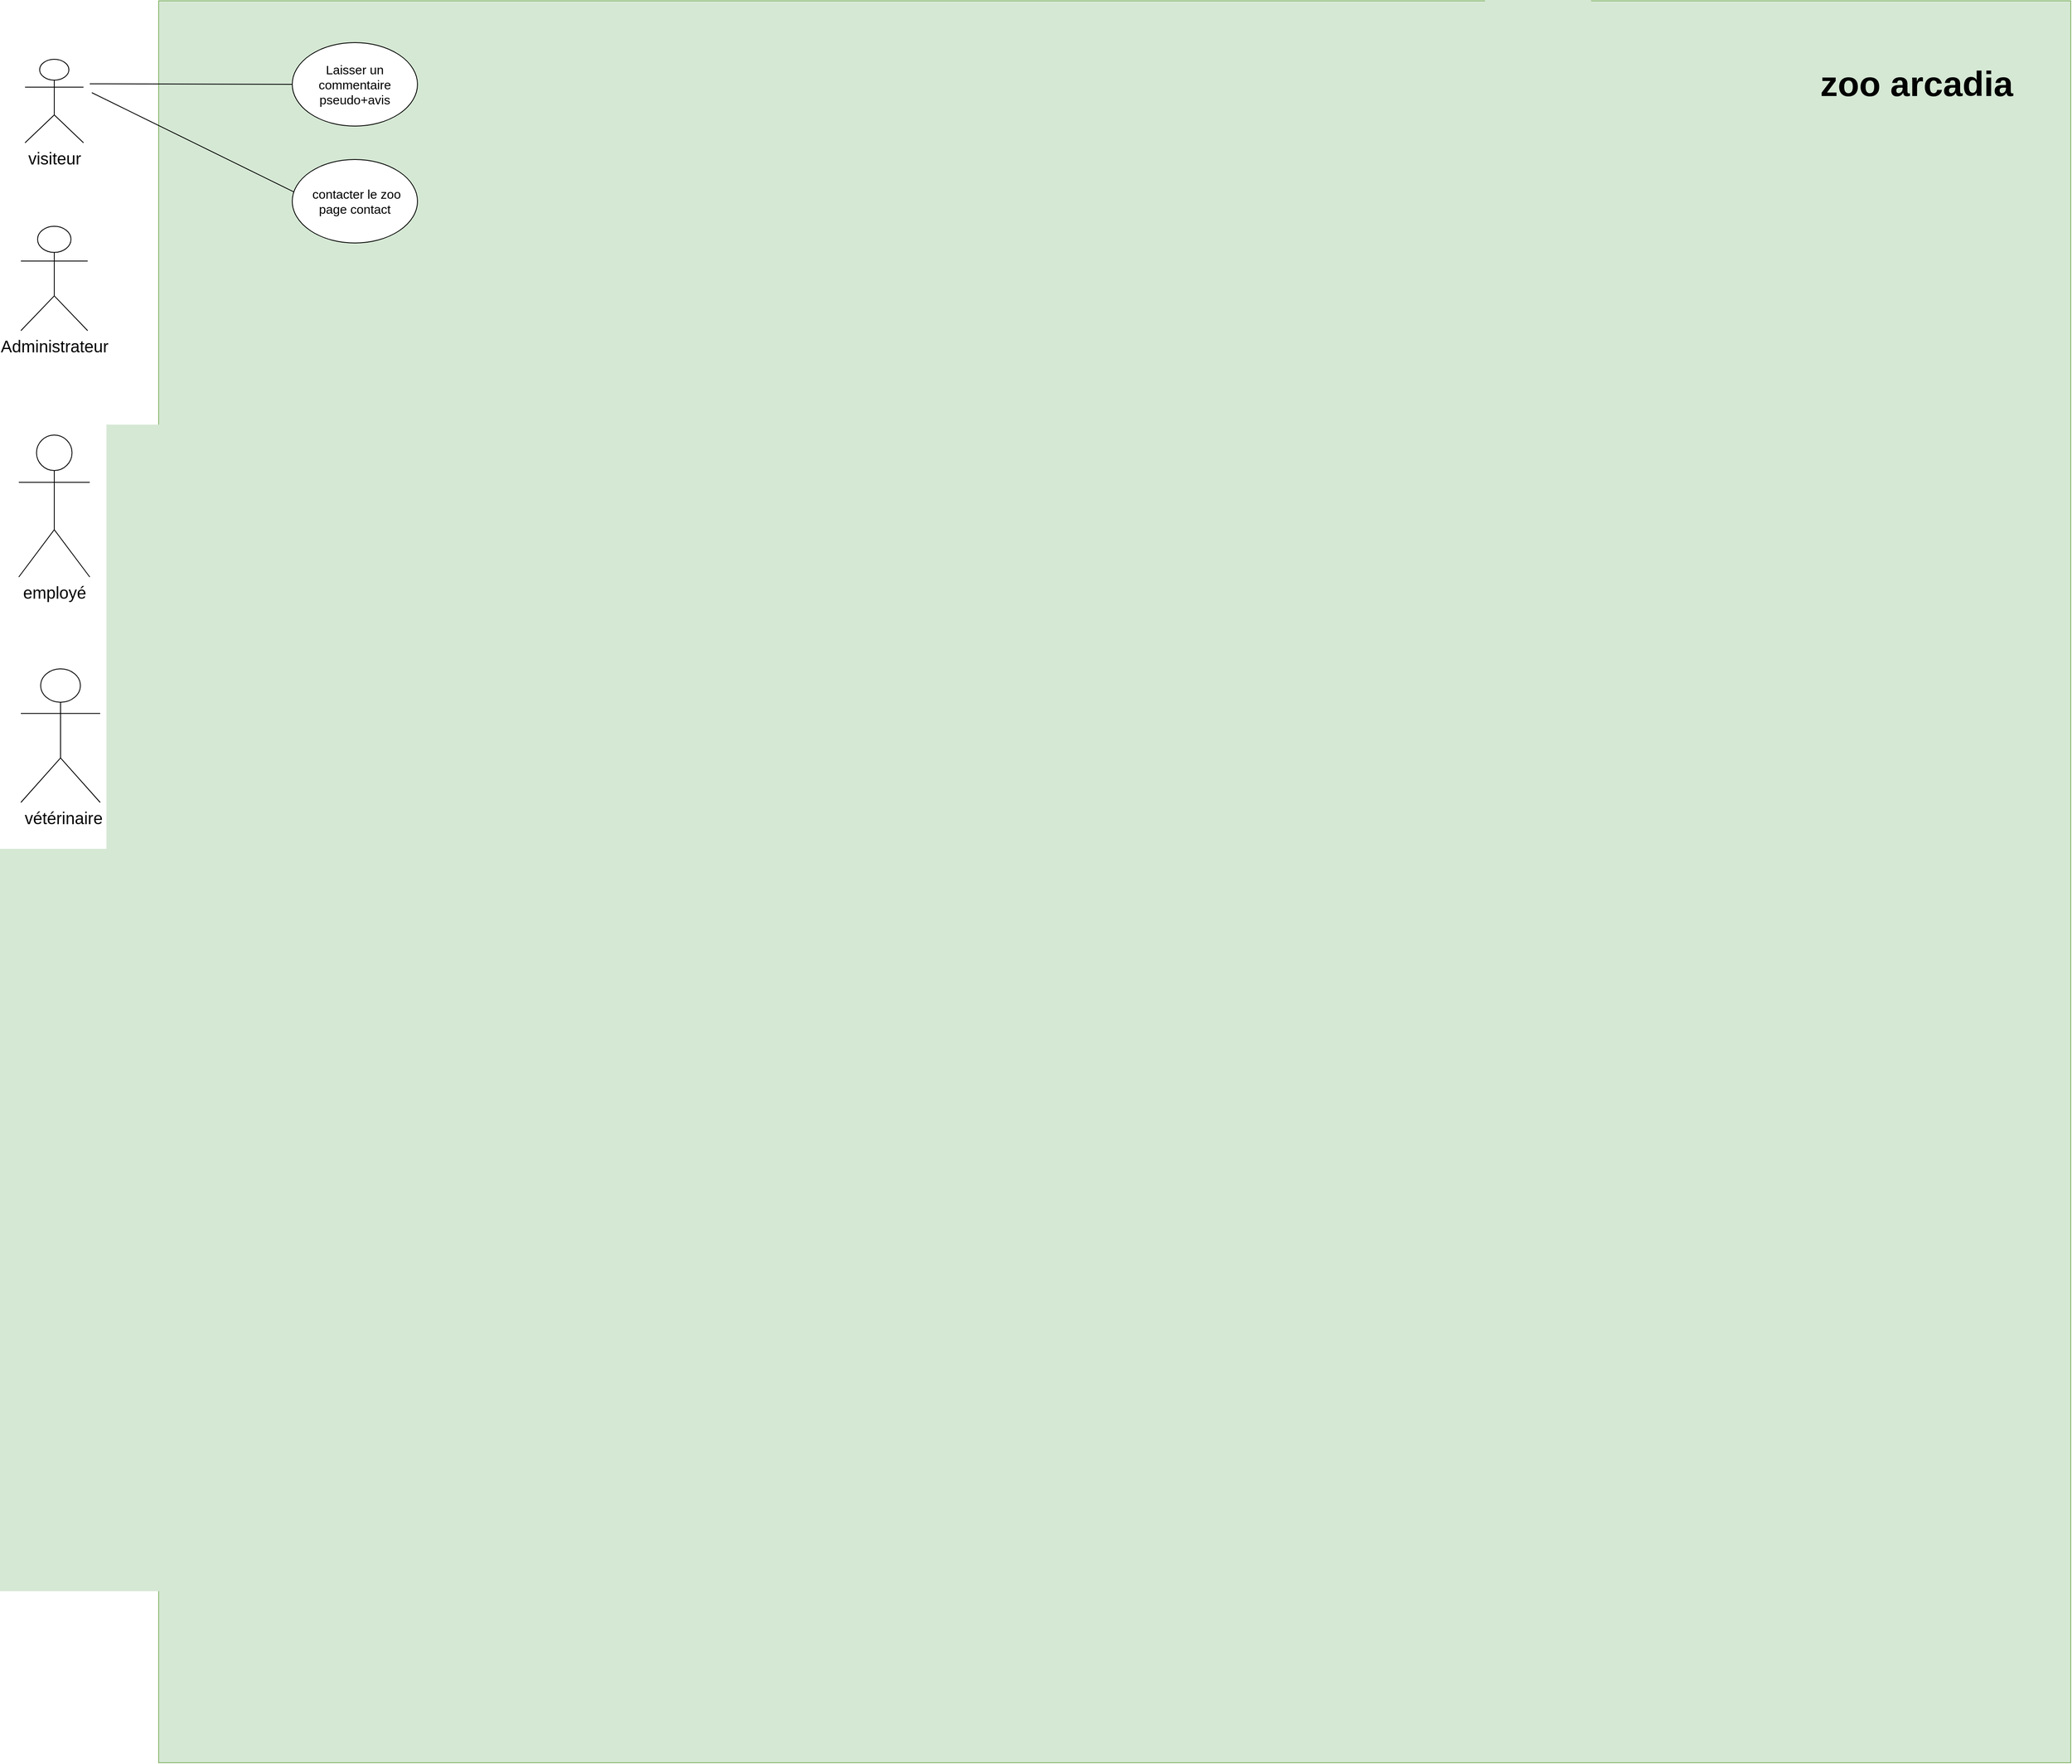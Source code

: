 <mxfile version="24.6.4" type="github">
  <diagram name="Page-1" id="8-Un9mP4CI7cs1p9Rqkq">
    <mxGraphModel dx="1485" dy="744" grid="1" gridSize="10" guides="1" tooltips="1" connect="1" arrows="1" fold="1" page="1" pageScale="1" pageWidth="827" pageHeight="1169" math="0" shadow="0">
      <root>
        <mxCell id="0" />
        <mxCell id="1" parent="0" />
        <mxCell id="-KCOtKO4u_WiJWK0Voqh-3" value="" style="rounded=0;whiteSpace=wrap;html=1;fillColor=#d5e8d4;strokeColor=#82b366;" vertex="1" parent="1">
          <mxGeometry x="440" y="150" width="2290" height="2110" as="geometry" />
        </mxCell>
        <mxCell id="-KCOtKO4u_WiJWK0Voqh-5" value="&lt;font style=&quot;font-size: 42px;&quot;&gt;zoo arcadia&lt;/font&gt;" style="text;strokeColor=none;fillColor=none;html=1;fontSize=24;fontStyle=1;verticalAlign=middle;align=center;" vertex="1" parent="1">
          <mxGeometry x="2410" y="230" width="270" height="40" as="geometry" />
        </mxCell>
        <mxCell id="-KCOtKO4u_WiJWK0Voqh-40" style="rounded=0;orthogonalLoop=1;jettySize=auto;html=1;entryX=0;entryY=0.5;entryDx=0;entryDy=0;endArrow=none;endFill=0;" edge="1" parent="1" target="-KCOtKO4u_WiJWK0Voqh-39">
          <mxGeometry relative="1" as="geometry">
            <mxPoint x="357.5" y="249.38" as="sourcePoint" />
            <mxPoint x="587.2" y="249.33" as="targetPoint" />
          </mxGeometry>
        </mxCell>
        <mxCell id="-KCOtKO4u_WiJWK0Voqh-15" value="&lt;font style=&quot;font-size: 20px;&quot;&gt;visiteur&lt;/font&gt;" style="shape=umlActor;verticalLabelPosition=bottom;verticalAlign=top;html=1;outlineConnect=0;" vertex="1" parent="1">
          <mxGeometry x="280" y="220" width="70" height="100" as="geometry" />
        </mxCell>
        <mxCell id="-KCOtKO4u_WiJWK0Voqh-19" value="&lt;font style=&quot;font-size: 20px;&quot;&gt;Administrateur&lt;/font&gt;" style="shape=umlActor;verticalLabelPosition=bottom;verticalAlign=top;html=1;outlineConnect=0;" vertex="1" parent="1">
          <mxGeometry x="275" y="420" width="80" height="125" as="geometry" />
        </mxCell>
        <mxCell id="-KCOtKO4u_WiJWK0Voqh-28" value="&lt;font style=&quot;font-size: 20px;&quot;&gt;employé&lt;/font&gt;" style="shape=umlActor;verticalLabelPosition=bottom;verticalAlign=top;html=1;outlineConnect=0;" vertex="1" parent="1">
          <mxGeometry x="272.5" y="670" width="85" height="170" as="geometry" />
        </mxCell>
        <mxCell id="-KCOtKO4u_WiJWK0Voqh-38" value="&lt;font style=&quot;font-size: 20px;&quot;&gt;&amp;nbsp;vétérinaire&lt;/font&gt;" style="shape=umlActor;verticalLabelPosition=bottom;verticalAlign=top;html=1;outlineConnect=0;" vertex="1" parent="1">
          <mxGeometry x="275" y="950" width="95" height="160" as="geometry" />
        </mxCell>
        <mxCell id="-KCOtKO4u_WiJWK0Voqh-39" value="&lt;font style=&quot;font-size: 15px;&quot;&gt;Laisser un commentaire&lt;/font&gt;&lt;div style=&quot;font-size: 15px;&quot;&gt;&lt;font style=&quot;font-size: 15px;&quot;&gt;pseudo+avis&lt;/font&gt;&lt;/div&gt;" style="ellipse;whiteSpace=wrap;html=1;" vertex="1" parent="1">
          <mxGeometry x="600" y="200" width="150" height="100" as="geometry" />
        </mxCell>
        <mxCell id="-KCOtKO4u_WiJWK0Voqh-41" value="&lt;font style=&quot;font-size: 15px;&quot;&gt;&amp;nbsp;contacter le zoo&lt;/font&gt;&lt;div&gt;&lt;font style=&quot;font-size: 15px;&quot;&gt;page contact&lt;/font&gt;&lt;/div&gt;" style="ellipse;whiteSpace=wrap;html=1;" vertex="1" parent="1">
          <mxGeometry x="600" y="340" width="150" height="100" as="geometry" />
        </mxCell>
        <mxCell id="-KCOtKO4u_WiJWK0Voqh-42" style="rounded=0;orthogonalLoop=1;jettySize=auto;html=1;entryX=0.011;entryY=0.387;entryDx=0;entryDy=0;entryPerimeter=0;endArrow=none;endFill=0;" edge="1" parent="1" target="-KCOtKO4u_WiJWK0Voqh-41">
          <mxGeometry relative="1" as="geometry">
            <mxPoint x="360" y="260" as="sourcePoint" />
          </mxGeometry>
        </mxCell>
      </root>
    </mxGraphModel>
  </diagram>
</mxfile>
